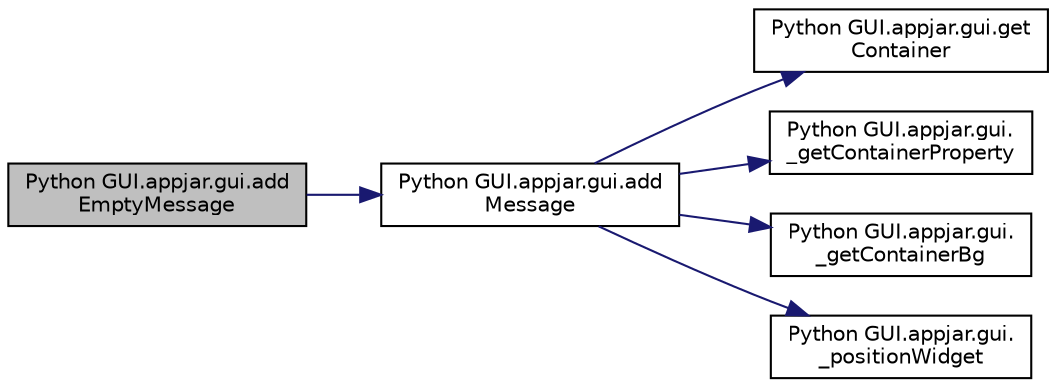 digraph "Python GUI.appjar.gui.addEmptyMessage"
{
  edge [fontname="Helvetica",fontsize="10",labelfontname="Helvetica",labelfontsize="10"];
  node [fontname="Helvetica",fontsize="10",shape=record];
  rankdir="LR";
  Node337 [label="Python GUI.appjar.gui.add\lEmptyMessage",height=0.2,width=0.4,color="black", fillcolor="grey75", style="filled", fontcolor="black"];
  Node337 -> Node338 [color="midnightblue",fontsize="10",style="solid"];
  Node338 [label="Python GUI.appjar.gui.add\lMessage",height=0.2,width=0.4,color="black", fillcolor="white", style="filled",URL="$class_python_01_g_u_i_1_1appjar_1_1gui.html#a1bcf7d9e270df5a34c9e718db68925a7"];
  Node338 -> Node339 [color="midnightblue",fontsize="10",style="solid"];
  Node339 [label="Python GUI.appjar.gui.get\lContainer",height=0.2,width=0.4,color="black", fillcolor="white", style="filled",URL="$class_python_01_g_u_i_1_1appjar_1_1gui.html#aa89c83e95e3952f6cc39fc23dffa15ce"];
  Node338 -> Node340 [color="midnightblue",fontsize="10",style="solid"];
  Node340 [label="Python GUI.appjar.gui.\l_getContainerProperty",height=0.2,width=0.4,color="black", fillcolor="white", style="filled",URL="$class_python_01_g_u_i_1_1appjar_1_1gui.html#aa0cf90816634eb9855a518e37d864ec1"];
  Node338 -> Node341 [color="midnightblue",fontsize="10",style="solid"];
  Node341 [label="Python GUI.appjar.gui.\l_getContainerBg",height=0.2,width=0.4,color="black", fillcolor="white", style="filled",URL="$class_python_01_g_u_i_1_1appjar_1_1gui.html#a7ca2e28f0ccf3c5e00ca64676c496afd"];
  Node338 -> Node342 [color="midnightblue",fontsize="10",style="solid"];
  Node342 [label="Python GUI.appjar.gui.\l_positionWidget",height=0.2,width=0.4,color="black", fillcolor="white", style="filled",URL="$class_python_01_g_u_i_1_1appjar_1_1gui.html#a994cf4bbd47f434233271d3d8b0eb4c6"];
}
